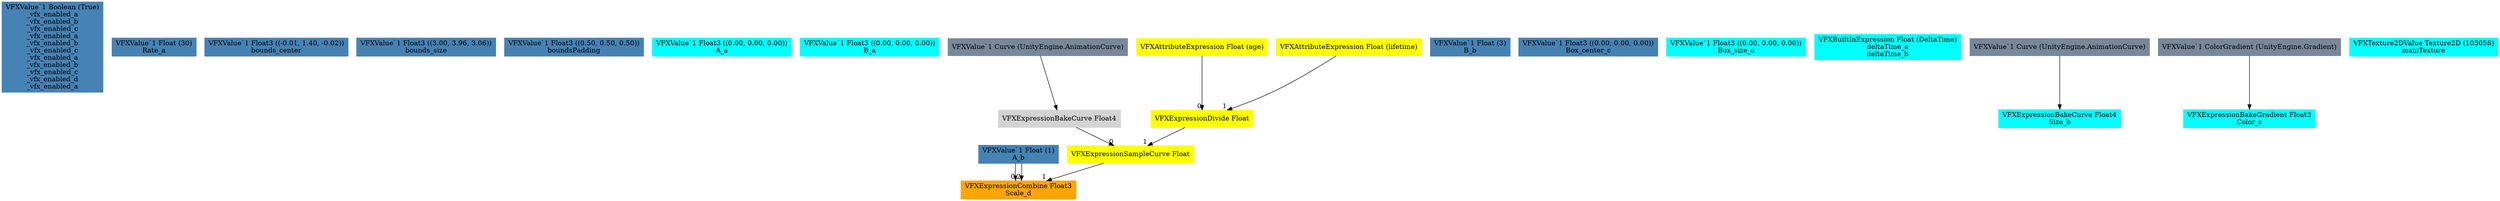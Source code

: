 digraph G {
node0 [shape="box" color="steelblue" style="filled" label="VFXValue`1 Boolean (True)
_vfx_enabled_a
_vfx_enabled_b
_vfx_enabled_c
_vfx_enabled_a
_vfx_enabled_b
_vfx_enabled_c
_vfx_enabled_a
_vfx_enabled_b
_vfx_enabled_c
_vfx_enabled_d
_vfx_enabled_a"]
node1 [shape="box" color="steelblue" style="filled" label="VFXValue`1 Float (30)
Rate_a"]
node2 [shape="box" color="steelblue" style="filled" label="VFXValue`1 Float3 ((-0.01, 1.40, -0.02))
bounds_center"]
node3 [shape="box" color="steelblue" style="filled" label="VFXValue`1 Float3 ((3.00, 3.96, 3.06))
bounds_size"]
node4 [shape="box" color="steelblue" style="filled" label="VFXValue`1 Float3 ((0.50, 0.50, 0.50))
boundsPadding"]
node5 [shape="box" color="cyan" style="filled" label="VFXValue`1 Float3 ((0.00, 0.00, 0.00))
A_a"]
node6 [shape="box" color="cyan" style="filled" label="VFXValue`1 Float3 ((0.00, 0.00, 0.00))
B_a"]
node7 [shape="box" color="steelblue" style="filled" label="VFXValue`1 Float (1)
A_b"]
node8 [shape="box" color="steelblue" style="filled" label="VFXValue`1 Float (3)
B_b"]
node9 [shape="box" color="steelblue" style="filled" label="VFXValue`1 Float3 ((0.00, 0.00, 0.00))
Box_center_c"]
node10 [shape="box" color="cyan" style="filled" label="VFXValue`1 Float3 ((0.00, 0.00, 0.00))
Box_size_c"]
node11 [shape="box" color="cyan" style="filled" label="VFXBuiltInExpression Float (DeltaTime)
deltaTime_a
deltaTime_b"]
node12 [shape="box" color="cyan" style="filled" label="VFXExpressionBakeCurve Float4
Size_b"]
node13 [shape="box" color="lightslategray" style="filled" label="VFXValue`1 Curve (UnityEngine.AnimationCurve)"]
node14 [shape="box" color="cyan" style="filled" label="VFXExpressionBakeGradient Float3
Color_c"]
node15 [shape="box" color="lightslategray" style="filled" label="VFXValue`1 ColorGradient (UnityEngine.Gradient)"]
node16 [shape="box" color="orange" style="filled" label="VFXExpressionCombine Float3
Scale_d"]
node17 [shape="box" color="yellow" style="filled" label="VFXExpressionSampleCurve Float"]
node18 [shape="box" color="lightgray" style="filled" label="VFXExpressionBakeCurve Float4"]
node19 [shape="box" color="lightslategray" style="filled" label="VFXValue`1 Curve (UnityEngine.AnimationCurve)"]
node20 [shape="box" color="yellow" style="filled" label="VFXExpressionDivide Float"]
node21 [shape="box" color="yellow" style="filled" label="VFXAttributeExpression Float (age)"]
node22 [shape="box" color="yellow" style="filled" label="VFXAttributeExpression Float (lifetime)"]
node23 [shape="box" color="cyan" style="filled" label="VFXTexture2DValue Texture2D (103058)
mainTexture"]
node13 -> node12 
node15 -> node14 
node7 -> node16 [headlabel="0"]
node17 -> node16 [headlabel="1"]
node7 -> node16 [headlabel="2"]
node18 -> node17 [headlabel="0"]
node20 -> node17 [headlabel="1"]
node19 -> node18 
node21 -> node20 [headlabel="0"]
node22 -> node20 [headlabel="1"]
}
